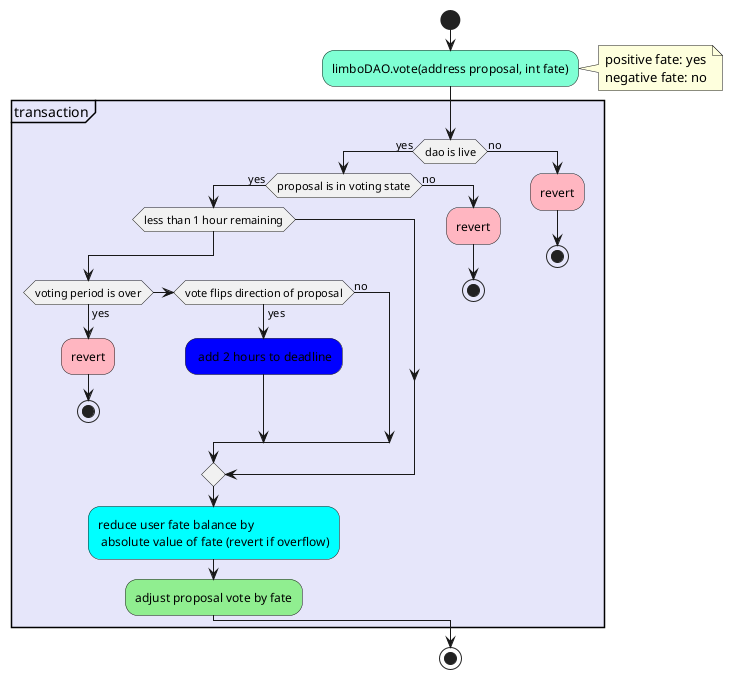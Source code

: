 @startuml vote on proposal
start
#Aquamarine:limboDAO.vote(address proposal, int fate);
note right
    positive fate: yes
    negative fate: no
end note
partition #Lavender "transaction"{
    if(dao is live) then (yes)
        if (proposal is in voting state) then (yes)
            if(less than 1 hour remaining)
                if(voting period is over) then (yes)
                    #lightpink:revert;
                    stop
                else if(vote flips direction of proposal) then (yes)
                    #blue: add 2 hours to deadline;
                else (no)

                endif
            endif 
            #cyan:reduce user fate balance by\n absolute value of fate (revert if overflow);
            #lightgreen:adjust proposal vote by fate;
        else (no)
            #lightpink:revert;
            stop
        endif
    else (no)
        #lightpink:revert;
        stop
    endif
}
stop
@enduml